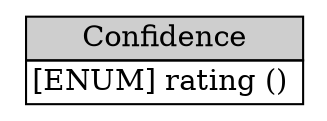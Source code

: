 digraph Confidence {
	graph [rankdir=LR];
	node [label="\N"];
	graph [bb="0,0,142,48"];
	Confidence [label=<<table BORDER="0" CELLBORDER="1" CELLSPACING="0"> <tr > <td BGCOLOR="#CECECE" HREF="#" TITLE="The Confidence class is used to represent the analyzer&#39;s best estimate of the validity of its analysis. It is represented in the IDMEF DTD as follows: ">Confidence</td> </tr>" %<tr><td HREF="#" TITLE="also Section 10.)">[ENUM] rating () </td></tr>%</table>>, shape=plaintext, pos="71,24", width="1.9444", height="0.68056"];
}
